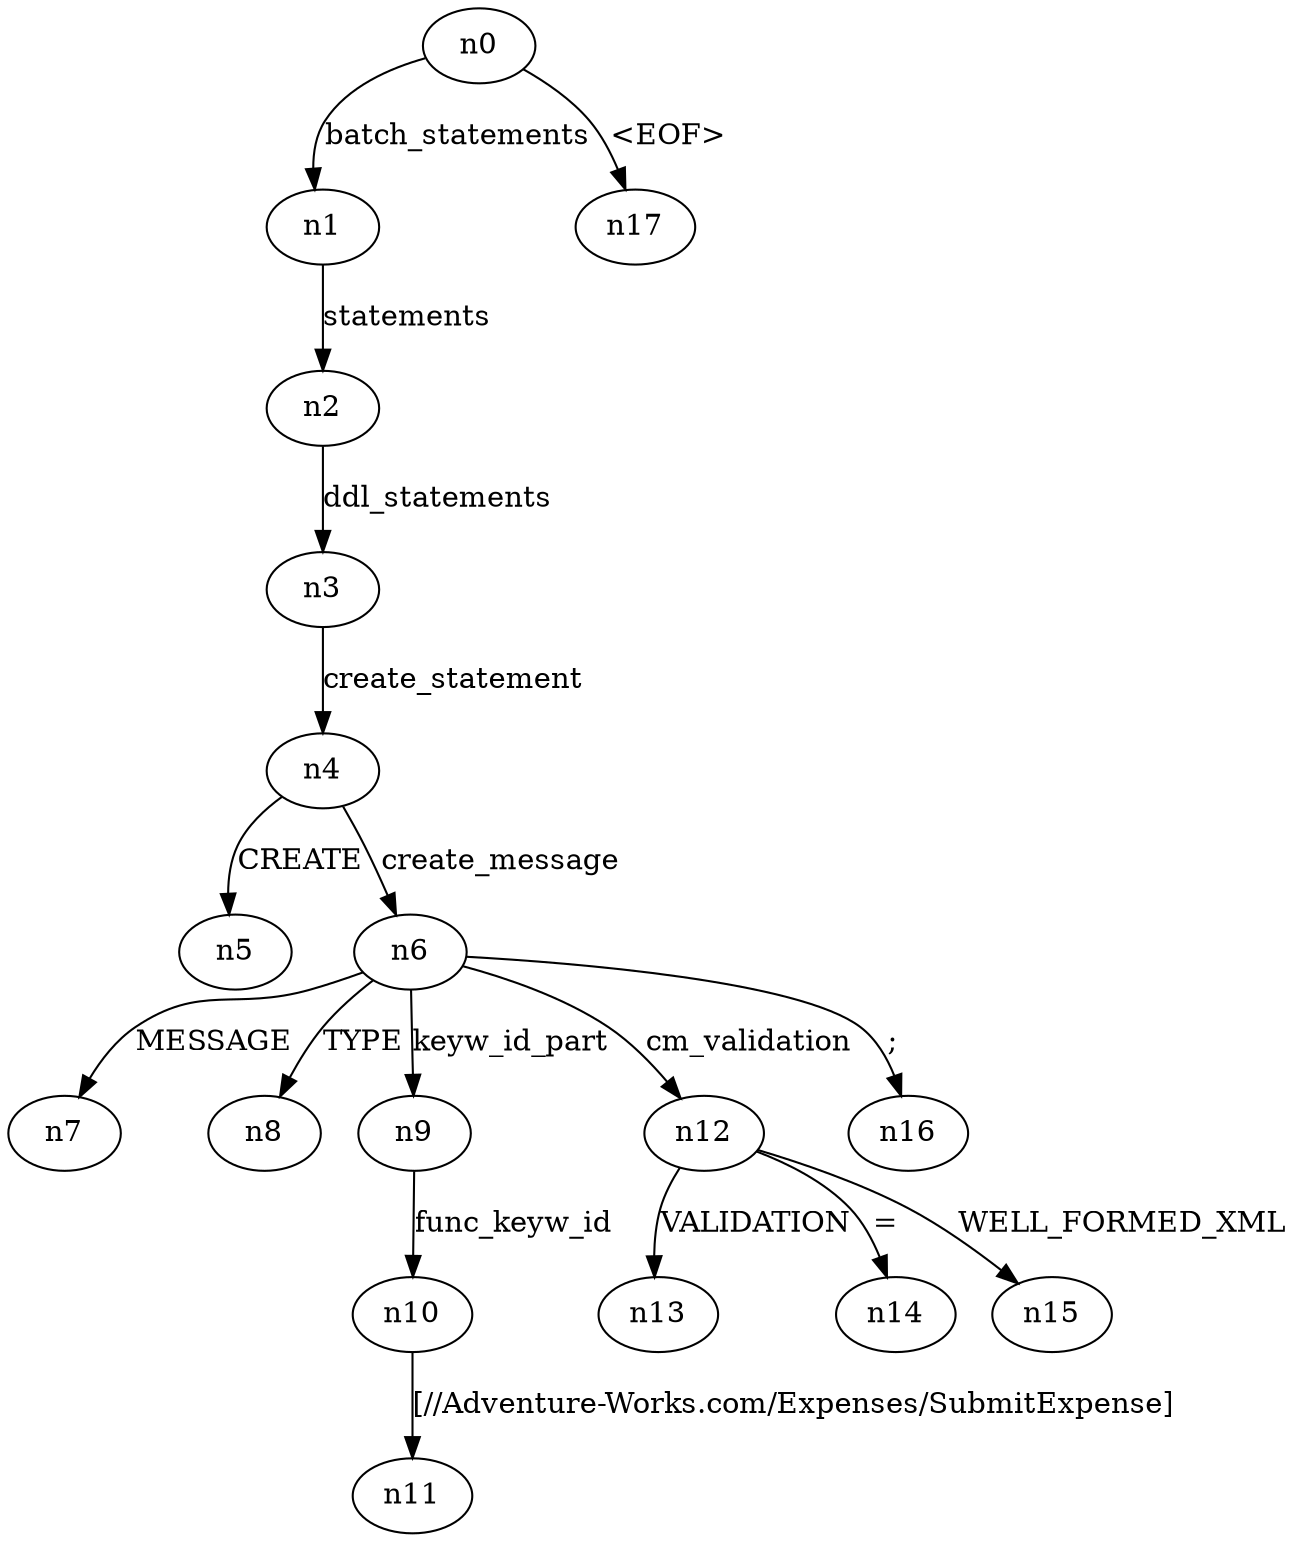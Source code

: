 digraph ParseTree {
  n0 -> n1 [label="batch_statements"];
  n1 -> n2 [label="statements"];
  n2 -> n3 [label="ddl_statements"];
  n3 -> n4 [label="create_statement"];
  n4 -> n5 [label="CREATE"];
  n4 -> n6 [label="create_message"];
  n6 -> n7 [label="MESSAGE"];
  n6 -> n8 [label="TYPE"];
  n6 -> n9 [label="keyw_id_part"];
  n9 -> n10 [label="func_keyw_id"];
  n10 -> n11 [label="[//Adventure-Works.com/Expenses/SubmitExpense]"];
  n6 -> n12 [label="cm_validation"];
  n12 -> n13 [label="VALIDATION"];
  n12 -> n14 [label="="];
  n12 -> n15 [label="WELL_FORMED_XML"];
  n6 -> n16 [label=";"];
  n0 -> n17 [label="<EOF>"];
}